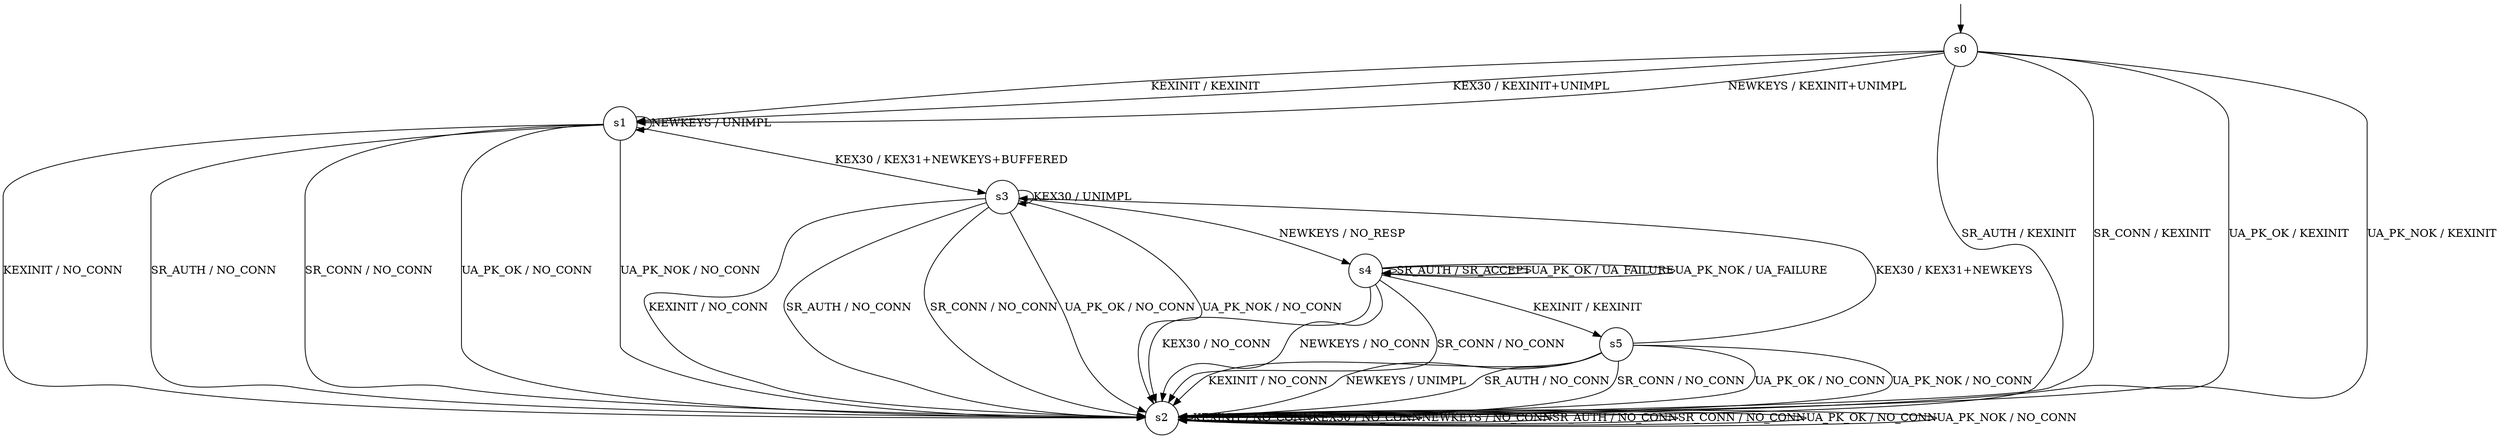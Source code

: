 digraph g {

	s0 [shape="circle" label="s0"];
	s1 [shape="circle" label="s1"];
	s2 [shape="circle" label="s2"];
	s3 [shape="circle" label="s3"];
	s4 [shape="circle" label="s4"];
	s5 [shape="circle" label="s5"];
	s0 -> s1 [label="KEXINIT / KEXINIT"];
	s0 -> s1 [label="KEX30 / KEXINIT+UNIMPL"];
	s0 -> s1 [label="NEWKEYS / KEXINIT+UNIMPL"];
	s0 -> s2 [label="SR_AUTH / KEXINIT"];
	s0 -> s2 [label="SR_CONN / KEXINIT"];
	s0 -> s2 [label="UA_PK_OK / KEXINIT"];
	s0 -> s2 [label="UA_PK_NOK / KEXINIT"];
	s1 -> s2 [label="KEXINIT / NO_CONN"];
	s1 -> s3 [label="KEX30 / KEX31+NEWKEYS+BUFFERED"];
	s1 -> s1 [label="NEWKEYS / UNIMPL"];
	s1 -> s2 [label="SR_AUTH / NO_CONN"];
	s1 -> s2 [label="SR_CONN / NO_CONN"];
	s1 -> s2 [label="UA_PK_OK / NO_CONN"];
	s1 -> s2 [label="UA_PK_NOK / NO_CONN"];
	s2 -> s2 [label="KEXINIT / NO_CONN"];
	s2 -> s2 [label="KEX30 / NO_CONN"];
	s2 -> s2 [label="NEWKEYS / NO_CONN"];
	s2 -> s2 [label="SR_AUTH / NO_CONN"];
	s2 -> s2 [label="SR_CONN / NO_CONN"];
	s2 -> s2 [label="UA_PK_OK / NO_CONN"];
	s2 -> s2 [label="UA_PK_NOK / NO_CONN"];
	s3 -> s2 [label="KEXINIT / NO_CONN"];
	s3 -> s3 [label="KEX30 / UNIMPL"];
	s3 -> s4 [label="NEWKEYS / NO_RESP"];
	s3 -> s2 [label="SR_AUTH / NO_CONN"];
	s3 -> s2 [label="SR_CONN / NO_CONN"];
	s3 -> s2 [label="UA_PK_OK / NO_CONN"];
	s3 -> s2 [label="UA_PK_NOK / NO_CONN"];
	s4 -> s5 [label="KEXINIT / KEXINIT"];
	s4 -> s2 [label="KEX30 / NO_CONN"];
	s4 -> s2 [label="NEWKEYS / NO_CONN"];
	s4 -> s4 [label="SR_AUTH / SR_ACCEPT"];
	s4 -> s2 [label="SR_CONN / NO_CONN"];
	s4 -> s4 [label="UA_PK_OK / UA_FAILURE"];
	s4 -> s4 [label="UA_PK_NOK / UA_FAILURE"];
	s5 -> s2 [label="KEXINIT / NO_CONN"];
	s5 -> s3 [label="KEX30 / KEX31+NEWKEYS"];
	s5 -> s2 [label="NEWKEYS / UNIMPL"];
	s5 -> s2 [label="SR_AUTH / NO_CONN"];
	s5 -> s2 [label="SR_CONN / NO_CONN"];
	s5 -> s2 [label="UA_PK_OK / NO_CONN"];
	s5 -> s2 [label="UA_PK_NOK / NO_CONN"];

__start0 [label="" shape="none" width="0" height="0"];
__start0 -> s0;

}

